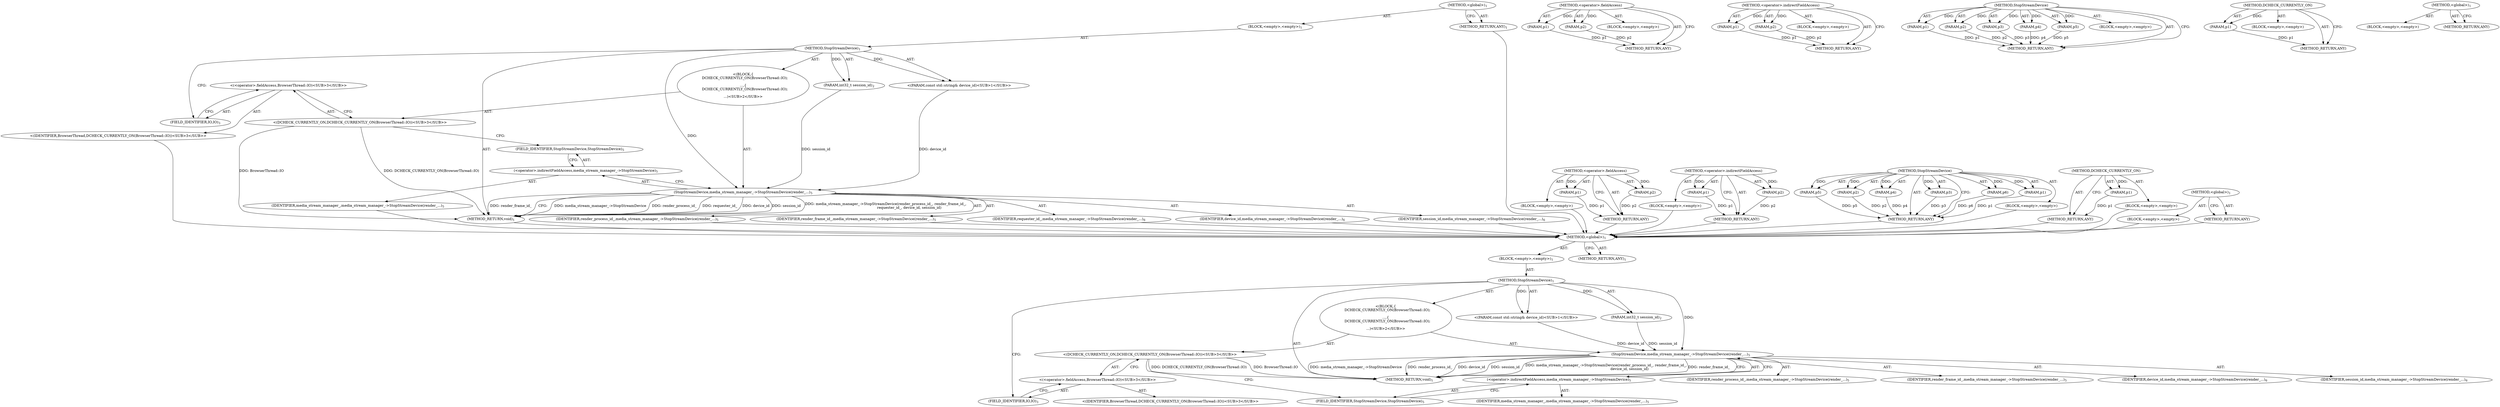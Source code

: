 digraph "&lt;global&gt;" {
vulnerable_6 [label=<(METHOD,&lt;global&gt;)<SUB>1</SUB>>];
vulnerable_7 [label=<(BLOCK,&lt;empty&gt;,&lt;empty&gt;)<SUB>1</SUB>>];
vulnerable_8 [label=<(METHOD,StopStreamDevice)<SUB>1</SUB>>];
vulnerable_9 [label="<(PARAM,const std::string&amp; device_id)<SUB>1</SUB>>"];
vulnerable_10 [label=<(PARAM,int32_t session_id)<SUB>2</SUB>>];
vulnerable_11 [label="<(BLOCK,{
   DCHECK_CURRENTLY_ON(BrowserThread::IO);
 
...,{
   DCHECK_CURRENTLY_ON(BrowserThread::IO);
 
...)<SUB>2</SUB>>"];
vulnerable_12 [label="<(DCHECK_CURRENTLY_ON,DCHECK_CURRENTLY_ON(BrowserThread::IO))<SUB>3</SUB>>"];
vulnerable_13 [label="<(&lt;operator&gt;.fieldAccess,BrowserThread::IO)<SUB>3</SUB>>"];
vulnerable_14 [label="<(IDENTIFIER,BrowserThread,DCHECK_CURRENTLY_ON(BrowserThread::IO))<SUB>3</SUB>>"];
vulnerable_15 [label=<(FIELD_IDENTIFIER,IO,IO)<SUB>3</SUB>>];
vulnerable_16 [label=<(StopStreamDevice,media_stream_manager_-&gt;StopStreamDevice(render_...)<SUB>5</SUB>>];
vulnerable_17 [label=<(&lt;operator&gt;.indirectFieldAccess,media_stream_manager_-&gt;StopStreamDevice)<SUB>5</SUB>>];
vulnerable_18 [label=<(IDENTIFIER,media_stream_manager_,media_stream_manager_-&gt;StopStreamDevice(render_...)<SUB>5</SUB>>];
vulnerable_19 [label=<(FIELD_IDENTIFIER,StopStreamDevice,StopStreamDevice)<SUB>5</SUB>>];
vulnerable_20 [label=<(IDENTIFIER,render_process_id_,media_stream_manager_-&gt;StopStreamDevice(render_...)<SUB>5</SUB>>];
vulnerable_21 [label=<(IDENTIFIER,render_frame_id_,media_stream_manager_-&gt;StopStreamDevice(render_...)<SUB>5</SUB>>];
vulnerable_22 [label=<(IDENTIFIER,device_id,media_stream_manager_-&gt;StopStreamDevice(render_...)<SUB>6</SUB>>];
vulnerable_23 [label=<(IDENTIFIER,session_id,media_stream_manager_-&gt;StopStreamDevice(render_...)<SUB>6</SUB>>];
vulnerable_24 [label=<(METHOD_RETURN,void)<SUB>1</SUB>>];
vulnerable_26 [label=<(METHOD_RETURN,ANY)<SUB>1</SUB>>];
vulnerable_47 [label=<(METHOD,&lt;operator&gt;.fieldAccess)>];
vulnerable_48 [label=<(PARAM,p1)>];
vulnerable_49 [label=<(PARAM,p2)>];
vulnerable_50 [label=<(BLOCK,&lt;empty&gt;,&lt;empty&gt;)>];
vulnerable_51 [label=<(METHOD_RETURN,ANY)>];
vulnerable_60 [label=<(METHOD,&lt;operator&gt;.indirectFieldAccess)>];
vulnerable_61 [label=<(PARAM,p1)>];
vulnerable_62 [label=<(PARAM,p2)>];
vulnerable_63 [label=<(BLOCK,&lt;empty&gt;,&lt;empty&gt;)>];
vulnerable_64 [label=<(METHOD_RETURN,ANY)>];
vulnerable_52 [label=<(METHOD,StopStreamDevice)>];
vulnerable_53 [label=<(PARAM,p1)>];
vulnerable_54 [label=<(PARAM,p2)>];
vulnerable_55 [label=<(PARAM,p3)>];
vulnerable_56 [label=<(PARAM,p4)>];
vulnerable_57 [label=<(PARAM,p5)>];
vulnerable_58 [label=<(BLOCK,&lt;empty&gt;,&lt;empty&gt;)>];
vulnerable_59 [label=<(METHOD_RETURN,ANY)>];
vulnerable_43 [label=<(METHOD,DCHECK_CURRENTLY_ON)>];
vulnerable_44 [label=<(PARAM,p1)>];
vulnerable_45 [label=<(BLOCK,&lt;empty&gt;,&lt;empty&gt;)>];
vulnerable_46 [label=<(METHOD_RETURN,ANY)>];
vulnerable_37 [label=<(METHOD,&lt;global&gt;)<SUB>1</SUB>>];
vulnerable_38 [label=<(BLOCK,&lt;empty&gt;,&lt;empty&gt;)>];
vulnerable_39 [label=<(METHOD_RETURN,ANY)>];
fixed_6 [label=<(METHOD,&lt;global&gt;)<SUB>1</SUB>>];
fixed_7 [label=<(BLOCK,&lt;empty&gt;,&lt;empty&gt;)<SUB>1</SUB>>];
fixed_8 [label=<(METHOD,StopStreamDevice)<SUB>1</SUB>>];
fixed_9 [label="<(PARAM,const std::string&amp; device_id)<SUB>1</SUB>>"];
fixed_10 [label=<(PARAM,int32_t session_id)<SUB>2</SUB>>];
fixed_11 [label="<(BLOCK,{
   DCHECK_CURRENTLY_ON(BrowserThread::IO);
 
...,{
   DCHECK_CURRENTLY_ON(BrowserThread::IO);
 
...)<SUB>2</SUB>>"];
fixed_12 [label="<(DCHECK_CURRENTLY_ON,DCHECK_CURRENTLY_ON(BrowserThread::IO))<SUB>3</SUB>>"];
fixed_13 [label="<(&lt;operator&gt;.fieldAccess,BrowserThread::IO)<SUB>3</SUB>>"];
fixed_14 [label="<(IDENTIFIER,BrowserThread,DCHECK_CURRENTLY_ON(BrowserThread::IO))<SUB>3</SUB>>"];
fixed_15 [label=<(FIELD_IDENTIFIER,IO,IO)<SUB>3</SUB>>];
fixed_16 [label=<(StopStreamDevice,media_stream_manager_-&gt;StopStreamDevice(render_...)<SUB>5</SUB>>];
fixed_17 [label=<(&lt;operator&gt;.indirectFieldAccess,media_stream_manager_-&gt;StopStreamDevice)<SUB>5</SUB>>];
fixed_18 [label=<(IDENTIFIER,media_stream_manager_,media_stream_manager_-&gt;StopStreamDevice(render_...)<SUB>5</SUB>>];
fixed_19 [label=<(FIELD_IDENTIFIER,StopStreamDevice,StopStreamDevice)<SUB>5</SUB>>];
fixed_20 [label=<(IDENTIFIER,render_process_id_,media_stream_manager_-&gt;StopStreamDevice(render_...)<SUB>5</SUB>>];
fixed_21 [label=<(IDENTIFIER,render_frame_id_,media_stream_manager_-&gt;StopStreamDevice(render_...)<SUB>5</SUB>>];
fixed_22 [label=<(IDENTIFIER,requester_id_,media_stream_manager_-&gt;StopStreamDevice(render_...)<SUB>6</SUB>>];
fixed_23 [label=<(IDENTIFIER,device_id,media_stream_manager_-&gt;StopStreamDevice(render_...)<SUB>6</SUB>>];
fixed_24 [label=<(IDENTIFIER,session_id,media_stream_manager_-&gt;StopStreamDevice(render_...)<SUB>6</SUB>>];
fixed_25 [label=<(METHOD_RETURN,void)<SUB>1</SUB>>];
fixed_27 [label=<(METHOD_RETURN,ANY)<SUB>1</SUB>>];
fixed_48 [label=<(METHOD,&lt;operator&gt;.fieldAccess)>];
fixed_49 [label=<(PARAM,p1)>];
fixed_50 [label=<(PARAM,p2)>];
fixed_51 [label=<(BLOCK,&lt;empty&gt;,&lt;empty&gt;)>];
fixed_52 [label=<(METHOD_RETURN,ANY)>];
fixed_62 [label=<(METHOD,&lt;operator&gt;.indirectFieldAccess)>];
fixed_63 [label=<(PARAM,p1)>];
fixed_64 [label=<(PARAM,p2)>];
fixed_65 [label=<(BLOCK,&lt;empty&gt;,&lt;empty&gt;)>];
fixed_66 [label=<(METHOD_RETURN,ANY)>];
fixed_53 [label=<(METHOD,StopStreamDevice)>];
fixed_54 [label=<(PARAM,p1)>];
fixed_55 [label=<(PARAM,p2)>];
fixed_56 [label=<(PARAM,p3)>];
fixed_57 [label=<(PARAM,p4)>];
fixed_58 [label=<(PARAM,p5)>];
fixed_59 [label=<(PARAM,p6)>];
fixed_60 [label=<(BLOCK,&lt;empty&gt;,&lt;empty&gt;)>];
fixed_61 [label=<(METHOD_RETURN,ANY)>];
fixed_44 [label=<(METHOD,DCHECK_CURRENTLY_ON)>];
fixed_45 [label=<(PARAM,p1)>];
fixed_46 [label=<(BLOCK,&lt;empty&gt;,&lt;empty&gt;)>];
fixed_47 [label=<(METHOD_RETURN,ANY)>];
fixed_38 [label=<(METHOD,&lt;global&gt;)<SUB>1</SUB>>];
fixed_39 [label=<(BLOCK,&lt;empty&gt;,&lt;empty&gt;)>];
fixed_40 [label=<(METHOD_RETURN,ANY)>];
vulnerable_6 -> vulnerable_7  [key=0, label="AST: "];
vulnerable_6 -> vulnerable_26  [key=0, label="AST: "];
vulnerable_6 -> vulnerable_26  [key=1, label="CFG: "];
vulnerable_7 -> vulnerable_8  [key=0, label="AST: "];
vulnerable_8 -> vulnerable_9  [key=0, label="AST: "];
vulnerable_8 -> vulnerable_9  [key=1, label="DDG: "];
vulnerable_8 -> vulnerable_10  [key=0, label="AST: "];
vulnerable_8 -> vulnerable_10  [key=1, label="DDG: "];
vulnerable_8 -> vulnerable_11  [key=0, label="AST: "];
vulnerable_8 -> vulnerable_24  [key=0, label="AST: "];
vulnerable_8 -> vulnerable_15  [key=0, label="CFG: "];
vulnerable_8 -> vulnerable_16  [key=0, label="DDG: "];
vulnerable_9 -> vulnerable_16  [key=0, label="DDG: device_id"];
vulnerable_10 -> vulnerable_16  [key=0, label="DDG: session_id"];
vulnerable_11 -> vulnerable_12  [key=0, label="AST: "];
vulnerable_11 -> vulnerable_16  [key=0, label="AST: "];
vulnerable_12 -> vulnerable_13  [key=0, label="AST: "];
vulnerable_12 -> vulnerable_19  [key=0, label="CFG: "];
vulnerable_12 -> vulnerable_24  [key=0, label="DDG: BrowserThread::IO"];
vulnerable_12 -> vulnerable_24  [key=1, label="DDG: DCHECK_CURRENTLY_ON(BrowserThread::IO)"];
vulnerable_13 -> vulnerable_14  [key=0, label="AST: "];
vulnerable_13 -> vulnerable_15  [key=0, label="AST: "];
vulnerable_13 -> vulnerable_12  [key=0, label="CFG: "];
vulnerable_15 -> vulnerable_13  [key=0, label="CFG: "];
vulnerable_16 -> vulnerable_17  [key=0, label="AST: "];
vulnerable_16 -> vulnerable_20  [key=0, label="AST: "];
vulnerable_16 -> vulnerable_21  [key=0, label="AST: "];
vulnerable_16 -> vulnerable_22  [key=0, label="AST: "];
vulnerable_16 -> vulnerable_23  [key=0, label="AST: "];
vulnerable_16 -> vulnerable_24  [key=0, label="CFG: "];
vulnerable_16 -> vulnerable_24  [key=1, label="DDG: media_stream_manager_-&gt;StopStreamDevice"];
vulnerable_16 -> vulnerable_24  [key=2, label="DDG: render_process_id_"];
vulnerable_16 -> vulnerable_24  [key=3, label="DDG: device_id"];
vulnerable_16 -> vulnerable_24  [key=4, label="DDG: session_id"];
vulnerable_16 -> vulnerable_24  [key=5, label="DDG: media_stream_manager_-&gt;StopStreamDevice(render_process_id_, render_frame_id_,
                                          device_id, session_id)"];
vulnerable_16 -> vulnerable_24  [key=6, label="DDG: render_frame_id_"];
vulnerable_17 -> vulnerable_18  [key=0, label="AST: "];
vulnerable_17 -> vulnerable_19  [key=0, label="AST: "];
vulnerable_17 -> vulnerable_16  [key=0, label="CFG: "];
vulnerable_19 -> vulnerable_17  [key=0, label="CFG: "];
vulnerable_47 -> vulnerable_48  [key=0, label="AST: "];
vulnerable_47 -> vulnerable_48  [key=1, label="DDG: "];
vulnerable_47 -> vulnerable_50  [key=0, label="AST: "];
vulnerable_47 -> vulnerable_49  [key=0, label="AST: "];
vulnerable_47 -> vulnerable_49  [key=1, label="DDG: "];
vulnerable_47 -> vulnerable_51  [key=0, label="AST: "];
vulnerable_47 -> vulnerable_51  [key=1, label="CFG: "];
vulnerable_48 -> vulnerable_51  [key=0, label="DDG: p1"];
vulnerable_49 -> vulnerable_51  [key=0, label="DDG: p2"];
vulnerable_60 -> vulnerable_61  [key=0, label="AST: "];
vulnerable_60 -> vulnerable_61  [key=1, label="DDG: "];
vulnerable_60 -> vulnerable_63  [key=0, label="AST: "];
vulnerable_60 -> vulnerable_62  [key=0, label="AST: "];
vulnerable_60 -> vulnerable_62  [key=1, label="DDG: "];
vulnerable_60 -> vulnerable_64  [key=0, label="AST: "];
vulnerable_60 -> vulnerable_64  [key=1, label="CFG: "];
vulnerable_61 -> vulnerable_64  [key=0, label="DDG: p1"];
vulnerable_62 -> vulnerable_64  [key=0, label="DDG: p2"];
vulnerable_52 -> vulnerable_53  [key=0, label="AST: "];
vulnerable_52 -> vulnerable_53  [key=1, label="DDG: "];
vulnerable_52 -> vulnerable_58  [key=0, label="AST: "];
vulnerable_52 -> vulnerable_54  [key=0, label="AST: "];
vulnerable_52 -> vulnerable_54  [key=1, label="DDG: "];
vulnerable_52 -> vulnerable_59  [key=0, label="AST: "];
vulnerable_52 -> vulnerable_59  [key=1, label="CFG: "];
vulnerable_52 -> vulnerable_55  [key=0, label="AST: "];
vulnerable_52 -> vulnerable_55  [key=1, label="DDG: "];
vulnerable_52 -> vulnerable_56  [key=0, label="AST: "];
vulnerable_52 -> vulnerable_56  [key=1, label="DDG: "];
vulnerable_52 -> vulnerable_57  [key=0, label="AST: "];
vulnerable_52 -> vulnerable_57  [key=1, label="DDG: "];
vulnerable_53 -> vulnerable_59  [key=0, label="DDG: p1"];
vulnerable_54 -> vulnerable_59  [key=0, label="DDG: p2"];
vulnerable_55 -> vulnerable_59  [key=0, label="DDG: p3"];
vulnerable_56 -> vulnerable_59  [key=0, label="DDG: p4"];
vulnerable_57 -> vulnerable_59  [key=0, label="DDG: p5"];
vulnerable_43 -> vulnerable_44  [key=0, label="AST: "];
vulnerable_43 -> vulnerable_44  [key=1, label="DDG: "];
vulnerable_43 -> vulnerable_45  [key=0, label="AST: "];
vulnerable_43 -> vulnerable_46  [key=0, label="AST: "];
vulnerable_43 -> vulnerable_46  [key=1, label="CFG: "];
vulnerable_44 -> vulnerable_46  [key=0, label="DDG: p1"];
vulnerable_37 -> vulnerable_38  [key=0, label="AST: "];
vulnerable_37 -> vulnerable_39  [key=0, label="AST: "];
vulnerable_37 -> vulnerable_39  [key=1, label="CFG: "];
fixed_6 -> fixed_7  [key=0, label="AST: "];
fixed_6 -> fixed_27  [key=0, label="AST: "];
fixed_6 -> fixed_27  [key=1, label="CFG: "];
fixed_7 -> fixed_8  [key=0, label="AST: "];
fixed_8 -> fixed_9  [key=0, label="AST: "];
fixed_8 -> fixed_9  [key=1, label="DDG: "];
fixed_8 -> fixed_10  [key=0, label="AST: "];
fixed_8 -> fixed_10  [key=1, label="DDG: "];
fixed_8 -> fixed_11  [key=0, label="AST: "];
fixed_8 -> fixed_25  [key=0, label="AST: "];
fixed_8 -> fixed_15  [key=0, label="CFG: "];
fixed_8 -> fixed_16  [key=0, label="DDG: "];
fixed_9 -> fixed_16  [key=0, label="DDG: device_id"];
fixed_10 -> fixed_16  [key=0, label="DDG: session_id"];
fixed_11 -> fixed_12  [key=0, label="AST: "];
fixed_11 -> fixed_16  [key=0, label="AST: "];
fixed_12 -> fixed_13  [key=0, label="AST: "];
fixed_12 -> fixed_19  [key=0, label="CFG: "];
fixed_12 -> fixed_25  [key=0, label="DDG: BrowserThread::IO"];
fixed_12 -> fixed_25  [key=1, label="DDG: DCHECK_CURRENTLY_ON(BrowserThread::IO)"];
fixed_13 -> fixed_14  [key=0, label="AST: "];
fixed_13 -> fixed_15  [key=0, label="AST: "];
fixed_13 -> fixed_12  [key=0, label="CFG: "];
fixed_14 -> vulnerable_6  [key=0];
fixed_15 -> fixed_13  [key=0, label="CFG: "];
fixed_16 -> fixed_17  [key=0, label="AST: "];
fixed_16 -> fixed_20  [key=0, label="AST: "];
fixed_16 -> fixed_21  [key=0, label="AST: "];
fixed_16 -> fixed_22  [key=0, label="AST: "];
fixed_16 -> fixed_23  [key=0, label="AST: "];
fixed_16 -> fixed_24  [key=0, label="AST: "];
fixed_16 -> fixed_25  [key=0, label="CFG: "];
fixed_16 -> fixed_25  [key=1, label="DDG: media_stream_manager_-&gt;StopStreamDevice"];
fixed_16 -> fixed_25  [key=2, label="DDG: render_process_id_"];
fixed_16 -> fixed_25  [key=3, label="DDG: requester_id_"];
fixed_16 -> fixed_25  [key=4, label="DDG: device_id"];
fixed_16 -> fixed_25  [key=5, label="DDG: session_id"];
fixed_16 -> fixed_25  [key=6, label="DDG: media_stream_manager_-&gt;StopStreamDevice(render_process_id_, render_frame_id_,
                                          requester_id_, device_id, session_id)"];
fixed_16 -> fixed_25  [key=7, label="DDG: render_frame_id_"];
fixed_17 -> fixed_18  [key=0, label="AST: "];
fixed_17 -> fixed_19  [key=0, label="AST: "];
fixed_17 -> fixed_16  [key=0, label="CFG: "];
fixed_18 -> vulnerable_6  [key=0];
fixed_19 -> fixed_17  [key=0, label="CFG: "];
fixed_20 -> vulnerable_6  [key=0];
fixed_21 -> vulnerable_6  [key=0];
fixed_22 -> vulnerable_6  [key=0];
fixed_23 -> vulnerable_6  [key=0];
fixed_24 -> vulnerable_6  [key=0];
fixed_25 -> vulnerable_6  [key=0];
fixed_27 -> vulnerable_6  [key=0];
fixed_48 -> fixed_49  [key=0, label="AST: "];
fixed_48 -> fixed_49  [key=1, label="DDG: "];
fixed_48 -> fixed_51  [key=0, label="AST: "];
fixed_48 -> fixed_50  [key=0, label="AST: "];
fixed_48 -> fixed_50  [key=1, label="DDG: "];
fixed_48 -> fixed_52  [key=0, label="AST: "];
fixed_48 -> fixed_52  [key=1, label="CFG: "];
fixed_49 -> fixed_52  [key=0, label="DDG: p1"];
fixed_50 -> fixed_52  [key=0, label="DDG: p2"];
fixed_51 -> vulnerable_6  [key=0];
fixed_52 -> vulnerable_6  [key=0];
fixed_62 -> fixed_63  [key=0, label="AST: "];
fixed_62 -> fixed_63  [key=1, label="DDG: "];
fixed_62 -> fixed_65  [key=0, label="AST: "];
fixed_62 -> fixed_64  [key=0, label="AST: "];
fixed_62 -> fixed_64  [key=1, label="DDG: "];
fixed_62 -> fixed_66  [key=0, label="AST: "];
fixed_62 -> fixed_66  [key=1, label="CFG: "];
fixed_63 -> fixed_66  [key=0, label="DDG: p1"];
fixed_64 -> fixed_66  [key=0, label="DDG: p2"];
fixed_65 -> vulnerable_6  [key=0];
fixed_66 -> vulnerable_6  [key=0];
fixed_53 -> fixed_54  [key=0, label="AST: "];
fixed_53 -> fixed_54  [key=1, label="DDG: "];
fixed_53 -> fixed_60  [key=0, label="AST: "];
fixed_53 -> fixed_55  [key=0, label="AST: "];
fixed_53 -> fixed_55  [key=1, label="DDG: "];
fixed_53 -> fixed_61  [key=0, label="AST: "];
fixed_53 -> fixed_61  [key=1, label="CFG: "];
fixed_53 -> fixed_56  [key=0, label="AST: "];
fixed_53 -> fixed_56  [key=1, label="DDG: "];
fixed_53 -> fixed_57  [key=0, label="AST: "];
fixed_53 -> fixed_57  [key=1, label="DDG: "];
fixed_53 -> fixed_58  [key=0, label="AST: "];
fixed_53 -> fixed_58  [key=1, label="DDG: "];
fixed_53 -> fixed_59  [key=0, label="AST: "];
fixed_53 -> fixed_59  [key=1, label="DDG: "];
fixed_54 -> fixed_61  [key=0, label="DDG: p1"];
fixed_55 -> fixed_61  [key=0, label="DDG: p2"];
fixed_56 -> fixed_61  [key=0, label="DDG: p3"];
fixed_57 -> fixed_61  [key=0, label="DDG: p4"];
fixed_58 -> fixed_61  [key=0, label="DDG: p5"];
fixed_59 -> fixed_61  [key=0, label="DDG: p6"];
fixed_60 -> vulnerable_6  [key=0];
fixed_61 -> vulnerable_6  [key=0];
fixed_44 -> fixed_45  [key=0, label="AST: "];
fixed_44 -> fixed_45  [key=1, label="DDG: "];
fixed_44 -> fixed_46  [key=0, label="AST: "];
fixed_44 -> fixed_47  [key=0, label="AST: "];
fixed_44 -> fixed_47  [key=1, label="CFG: "];
fixed_45 -> fixed_47  [key=0, label="DDG: p1"];
fixed_46 -> vulnerable_6  [key=0];
fixed_47 -> vulnerable_6  [key=0];
fixed_38 -> fixed_39  [key=0, label="AST: "];
fixed_38 -> fixed_40  [key=0, label="AST: "];
fixed_38 -> fixed_40  [key=1, label="CFG: "];
fixed_39 -> vulnerable_6  [key=0];
fixed_40 -> vulnerable_6  [key=0];
}
